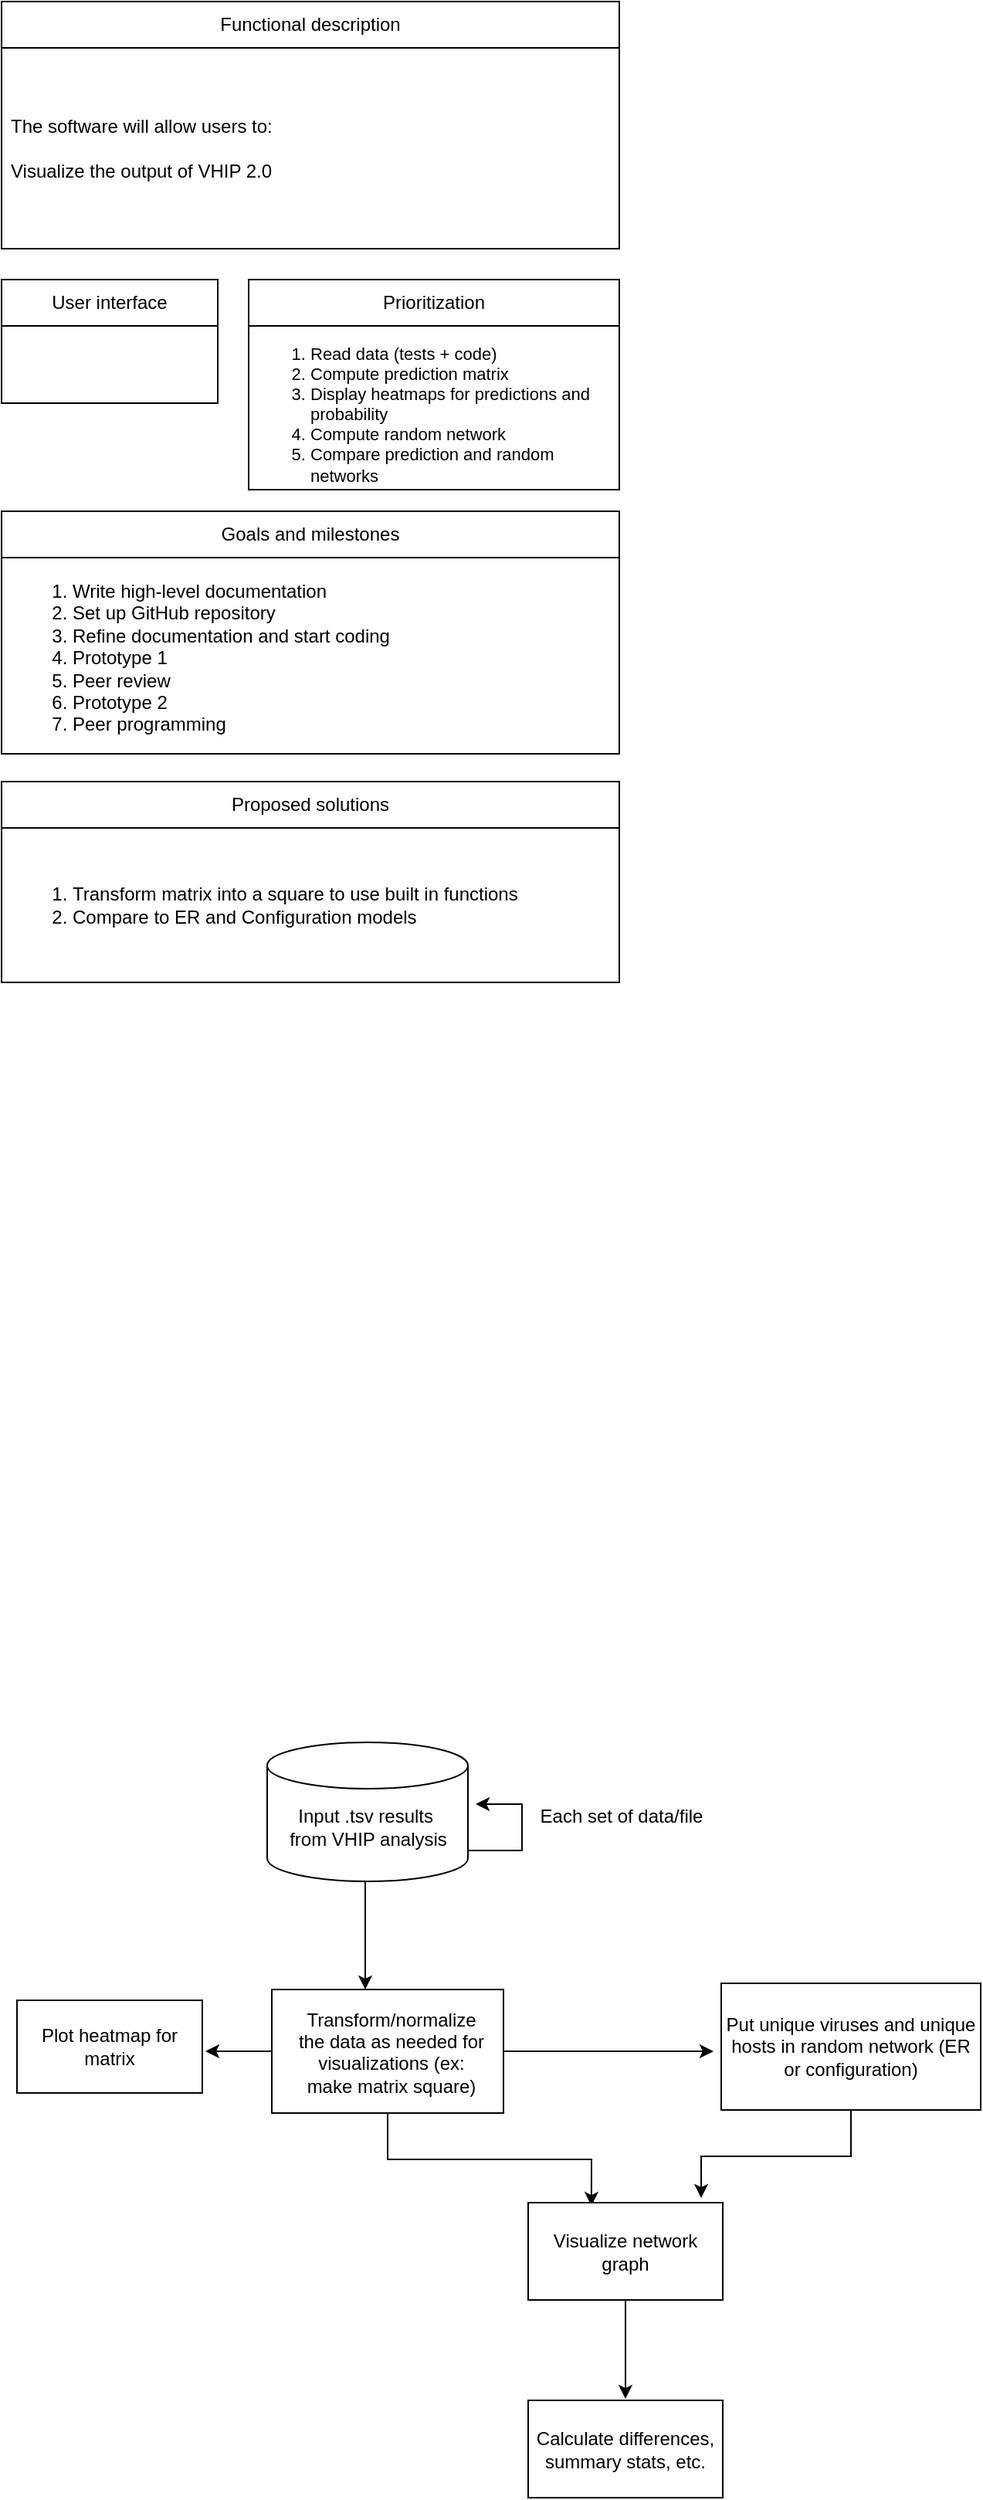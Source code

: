 <mxfile version="26.0.11">
  <diagram id="O2lLaXcDYw8-c7CT4XEb" name="Page-1">
    <mxGraphModel dx="984" dy="624" grid="0" gridSize="10" guides="1" tooltips="1" connect="1" arrows="1" fold="1" page="1" pageScale="1" pageWidth="850" pageHeight="1100" math="0" shadow="0">
      <root>
        <mxCell id="0" />
        <mxCell id="1" parent="0" />
        <mxCell id="mqBgJv5TYNKRoa8S5Hf6-3" value="Functional description" style="swimlane;fontStyle=0;childLayout=stackLayout;horizontal=1;startSize=30;horizontalStack=0;resizeParent=1;resizeParentMax=0;resizeLast=0;collapsible=1;marginBottom=0;whiteSpace=wrap;html=1;" parent="1" vertex="1">
          <mxGeometry x="60" y="40" width="400" height="160" as="geometry" />
        </mxCell>
        <mxCell id="mqBgJv5TYNKRoa8S5Hf6-4" value="The software will allow users to:&lt;br&gt;&lt;br&gt;Visualize the output of VHIP 2.0" style="text;strokeColor=none;fillColor=none;align=left;verticalAlign=middle;spacingLeft=4;spacingRight=4;overflow=hidden;points=[[0,0.5],[1,0.5]];portConstraint=eastwest;rotatable=0;whiteSpace=wrap;html=1;" parent="mqBgJv5TYNKRoa8S5Hf6-3" vertex="1">
          <mxGeometry y="30" width="400" height="130" as="geometry" />
        </mxCell>
        <mxCell id="mqBgJv5TYNKRoa8S5Hf6-8" value="User interface" style="swimlane;fontStyle=0;childLayout=stackLayout;horizontal=1;startSize=30;horizontalStack=0;resizeParent=1;resizeParentMax=0;resizeLast=0;collapsible=1;marginBottom=0;whiteSpace=wrap;html=1;" parent="1" vertex="1">
          <mxGeometry x="60" y="220" width="140" height="80" as="geometry" />
        </mxCell>
        <mxCell id="mqBgJv5TYNKRoa8S5Hf6-11" value="Prioritization" style="swimlane;fontStyle=0;childLayout=stackLayout;horizontal=1;startSize=30;horizontalStack=0;resizeParent=1;resizeParentMax=0;resizeLast=0;collapsible=1;marginBottom=0;whiteSpace=wrap;html=1;align=center;" parent="1" vertex="1">
          <mxGeometry x="220" y="220" width="240" height="136" as="geometry" />
        </mxCell>
        <mxCell id="mqBgJv5TYNKRoa8S5Hf6-12" value="&lt;ol&gt;&lt;li&gt;Read data (tests + code)&lt;/li&gt;&lt;li&gt;Compute prediction matrix&lt;/li&gt;&lt;li&gt;Display heatmaps for predictions and probability&lt;/li&gt;&lt;li&gt;Compute random network&lt;/li&gt;&lt;li&gt;Compare prediction and random networks&lt;/li&gt;&lt;/ol&gt;" style="text;strokeColor=none;fillColor=none;align=left;verticalAlign=middle;spacingLeft=0;spacingRight=0;overflow=hidden;points=[[0,0.5],[1,0.5]];portConstraint=eastwest;rotatable=0;whiteSpace=wrap;html=1;spacing=0;fontSize=11;labelPosition=center;verticalLabelPosition=middle;" parent="mqBgJv5TYNKRoa8S5Hf6-11" vertex="1">
          <mxGeometry y="30" width="240" height="106" as="geometry" />
        </mxCell>
        <mxCell id="mqBgJv5TYNKRoa8S5Hf6-13" value="Goals and milestones" style="swimlane;fontStyle=0;childLayout=stackLayout;horizontal=1;startSize=30;horizontalStack=0;resizeParent=1;resizeParentMax=0;resizeLast=0;collapsible=1;marginBottom=0;whiteSpace=wrap;html=1;align=center;" parent="1" vertex="1">
          <mxGeometry x="60" y="370" width="400" height="157" as="geometry" />
        </mxCell>
        <mxCell id="mqBgJv5TYNKRoa8S5Hf6-14" value="&lt;ol&gt;&lt;li&gt;Write high-level documentation&lt;/li&gt;&lt;li&gt;Set up GitHub repository&lt;/li&gt;&lt;li&gt;Refine documentation and start coding&lt;/li&gt;&lt;li&gt;Prototype 1&lt;/li&gt;&lt;li&gt;Peer review&lt;/li&gt;&lt;li&gt;Prototype 2&lt;/li&gt;&lt;li&gt;Peer programming&lt;/li&gt;&lt;/ol&gt;" style="text;strokeColor=none;fillColor=none;align=left;verticalAlign=middle;spacingLeft=4;spacingRight=4;overflow=hidden;points=[[0,0.5],[1,0.5]];portConstraint=eastwest;rotatable=0;whiteSpace=wrap;html=1;" parent="mqBgJv5TYNKRoa8S5Hf6-13" vertex="1">
          <mxGeometry y="30" width="400" height="127" as="geometry" />
        </mxCell>
        <mxCell id="mqBgJv5TYNKRoa8S5Hf6-15" value="Proposed solutions" style="swimlane;fontStyle=0;childLayout=stackLayout;horizontal=1;startSize=30;horizontalStack=0;resizeParent=1;resizeParentMax=0;resizeLast=0;collapsible=1;marginBottom=0;whiteSpace=wrap;html=1;align=center;" parent="1" vertex="1">
          <mxGeometry x="60" y="545" width="400" height="130" as="geometry" />
        </mxCell>
        <mxCell id="mqBgJv5TYNKRoa8S5Hf6-16" value="&lt;ol&gt;&lt;li&gt;Transform matrix into a square to use built in functions&lt;/li&gt;&lt;li&gt;Compare to ER and Configuration models&lt;/li&gt;&lt;/ol&gt;" style="text;strokeColor=none;fillColor=none;align=left;verticalAlign=middle;spacingLeft=4;spacingRight=4;overflow=hidden;points=[[0,0.5],[1,0.5]];portConstraint=eastwest;rotatable=0;whiteSpace=wrap;html=1;" parent="mqBgJv5TYNKRoa8S5Hf6-15" vertex="1">
          <mxGeometry y="30" width="400" height="100" as="geometry" />
        </mxCell>
        <mxCell id="toakUcy7GbL1Q8m2mwp7-4" value="" style="shape=cylinder3;whiteSpace=wrap;html=1;boundedLbl=1;backgroundOutline=1;size=15;" vertex="1" parent="1">
          <mxGeometry x="232" y="1167" width="130" height="90" as="geometry" />
        </mxCell>
        <mxCell id="toakUcy7GbL1Q8m2mwp7-5" value="Input .tsv&amp;nbsp;&lt;span style=&quot;background-color: transparent; color: light-dark(rgb(0, 0, 0), rgb(255, 255, 255));&quot;&gt;results&amp;nbsp;&lt;/span&gt;&lt;div&gt;&lt;span style=&quot;background-color: transparent; color: light-dark(rgb(0, 0, 0), rgb(255, 255, 255));&quot;&gt;from VHIP analysis&lt;/span&gt;&lt;/div&gt;" style="text;html=1;align=center;verticalAlign=middle;resizable=0;points=[];autosize=1;strokeColor=none;fillColor=none;" vertex="1" parent="1">
          <mxGeometry x="232" y="1202" width="130" height="40" as="geometry" />
        </mxCell>
        <mxCell id="toakUcy7GbL1Q8m2mwp7-6" value="" style="endArrow=classic;html=1;rounded=0;exitX=0.5;exitY=1;exitDx=0;exitDy=0;" edge="1" parent="1">
          <mxGeometry width="50" height="50" relative="1" as="geometry">
            <mxPoint x="295.5" y="1257" as="sourcePoint" />
            <mxPoint x="295.5" y="1327" as="targetPoint" />
          </mxGeometry>
        </mxCell>
        <mxCell id="toakUcy7GbL1Q8m2mwp7-18" style="edgeStyle=orthogonalEdgeStyle;rounded=0;orthogonalLoop=1;jettySize=auto;html=1;" edge="1" parent="1" source="toakUcy7GbL1Q8m2mwp7-7">
          <mxGeometry relative="1" as="geometry">
            <mxPoint x="521" y="1367" as="targetPoint" />
          </mxGeometry>
        </mxCell>
        <mxCell id="toakUcy7GbL1Q8m2mwp7-20" style="edgeStyle=orthogonalEdgeStyle;rounded=0;orthogonalLoop=1;jettySize=auto;html=1;entryX=0.325;entryY=0.032;entryDx=0;entryDy=0;entryPerimeter=0;" edge="1" parent="1" source="toakUcy7GbL1Q8m2mwp7-7" target="toakUcy7GbL1Q8m2mwp7-12">
          <mxGeometry relative="1" as="geometry">
            <mxPoint x="376" y="1467" as="targetPoint" />
            <Array as="points">
              <mxPoint x="310" y="1437" />
              <mxPoint x="442" y="1437" />
            </Array>
          </mxGeometry>
        </mxCell>
        <mxCell id="toakUcy7GbL1Q8m2mwp7-23" style="edgeStyle=orthogonalEdgeStyle;rounded=0;orthogonalLoop=1;jettySize=auto;html=1;" edge="1" parent="1" source="toakUcy7GbL1Q8m2mwp7-7">
          <mxGeometry relative="1" as="geometry">
            <mxPoint x="192" y="1367" as="targetPoint" />
          </mxGeometry>
        </mxCell>
        <mxCell id="toakUcy7GbL1Q8m2mwp7-7" value="" style="rounded=0;whiteSpace=wrap;html=1;" vertex="1" parent="1">
          <mxGeometry x="235" y="1327" width="150" height="80" as="geometry" />
        </mxCell>
        <mxCell id="toakUcy7GbL1Q8m2mwp7-8" value="" style="endArrow=classic;html=1;rounded=0;exitX=1;exitY=0.75;exitDx=0;exitDy=0;" edge="1" parent="1">
          <mxGeometry width="50" height="50" relative="1" as="geometry">
            <mxPoint x="362" y="1237" as="sourcePoint" />
            <mxPoint x="367" y="1207" as="targetPoint" />
            <Array as="points">
              <mxPoint x="397" y="1237" />
              <mxPoint x="397" y="1207" />
            </Array>
          </mxGeometry>
        </mxCell>
        <mxCell id="toakUcy7GbL1Q8m2mwp7-9" value="Each set of data/file&lt;div&gt;&lt;br&gt;&lt;/div&gt;" style="text;html=1;align=center;verticalAlign=middle;resizable=0;points=[];autosize=1;strokeColor=none;fillColor=none;" vertex="1" parent="1">
          <mxGeometry x="396" y="1202" width="130" height="40" as="geometry" />
        </mxCell>
        <mxCell id="toakUcy7GbL1Q8m2mwp7-10" value="Transform/normalize the data as needed for visualizations (ex: make matrix square)&lt;div&gt;&lt;br&gt;&lt;/div&gt;" style="text;html=1;align=center;verticalAlign=middle;whiteSpace=wrap;rounded=0;" vertex="1" parent="1">
          <mxGeometry x="250.5" y="1360" width="123" height="30" as="geometry" />
        </mxCell>
        <mxCell id="toakUcy7GbL1Q8m2mwp7-25" style="edgeStyle=orthogonalEdgeStyle;rounded=0;orthogonalLoop=1;jettySize=auto;html=1;" edge="1" parent="1" source="toakUcy7GbL1Q8m2mwp7-12">
          <mxGeometry relative="1" as="geometry">
            <mxPoint x="464" y="1592" as="targetPoint" />
          </mxGeometry>
        </mxCell>
        <mxCell id="toakUcy7GbL1Q8m2mwp7-12" value="Visualize network graph" style="rounded=0;whiteSpace=wrap;html=1;" vertex="1" parent="1">
          <mxGeometry x="401" y="1465" width="126" height="63" as="geometry" />
        </mxCell>
        <mxCell id="toakUcy7GbL1Q8m2mwp7-14" value="Plot heatmap for matrix" style="rounded=0;whiteSpace=wrap;html=1;" vertex="1" parent="1">
          <mxGeometry x="70" y="1334" width="120" height="60" as="geometry" />
        </mxCell>
        <mxCell id="toakUcy7GbL1Q8m2mwp7-17" value="Put unique viruses and unique hosts in random network (ER or configuration)" style="rounded=0;whiteSpace=wrap;html=1;" vertex="1" parent="1">
          <mxGeometry x="526" y="1323" width="168" height="82" as="geometry" />
        </mxCell>
        <mxCell id="toakUcy7GbL1Q8m2mwp7-22" style="edgeStyle=orthogonalEdgeStyle;rounded=0;orthogonalLoop=1;jettySize=auto;html=1;entryX=0.889;entryY=-0.048;entryDx=0;entryDy=0;entryPerimeter=0;" edge="1" parent="1" source="toakUcy7GbL1Q8m2mwp7-17" target="toakUcy7GbL1Q8m2mwp7-12">
          <mxGeometry relative="1" as="geometry" />
        </mxCell>
        <mxCell id="toakUcy7GbL1Q8m2mwp7-24" value="Calculate differences, summary stats, etc." style="rounded=0;whiteSpace=wrap;html=1;" vertex="1" parent="1">
          <mxGeometry x="401" y="1593" width="126" height="63" as="geometry" />
        </mxCell>
      </root>
    </mxGraphModel>
  </diagram>
</mxfile>
